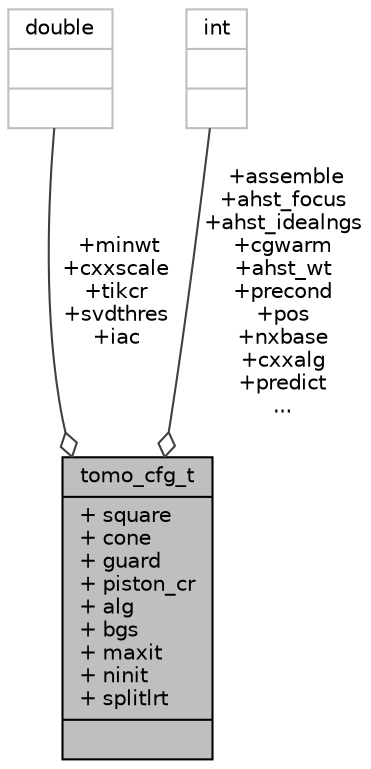 digraph "tomo_cfg_t"
{
 // INTERACTIVE_SVG=YES
  bgcolor="transparent";
  edge [fontname="Helvetica",fontsize="10",labelfontname="Helvetica",labelfontsize="10"];
  node [fontname="Helvetica",fontsize="10",shape=record];
  Node133 [label="{tomo_cfg_t\n|+ square\l+ cone\l+ guard\l+ piston_cr\l+ alg\l+ bgs\l+ maxit\l+ ninit\l+ splitlrt\l|}",height=0.2,width=0.4,color="black", fillcolor="grey75", style="filled", fontcolor="black"];
  Node134 -> Node133 [color="grey25",fontsize="10",style="solid",label=" +minwt\n+cxxscale\n+tikcr\n+svdthres\n+iac" ,arrowhead="odiamond",fontname="Helvetica"];
  Node134 [label="{double\n||}",height=0.2,width=0.4,color="grey75"];
  Node135 -> Node133 [color="grey25",fontsize="10",style="solid",label=" +assemble\n+ahst_focus\n+ahst_idealngs\n+cgwarm\n+ahst_wt\n+precond\n+pos\n+nxbase\n+cxxalg\n+predict\n..." ,arrowhead="odiamond",fontname="Helvetica"];
  Node135 [label="{int\n||}",height=0.2,width=0.4,color="grey75"];
}

